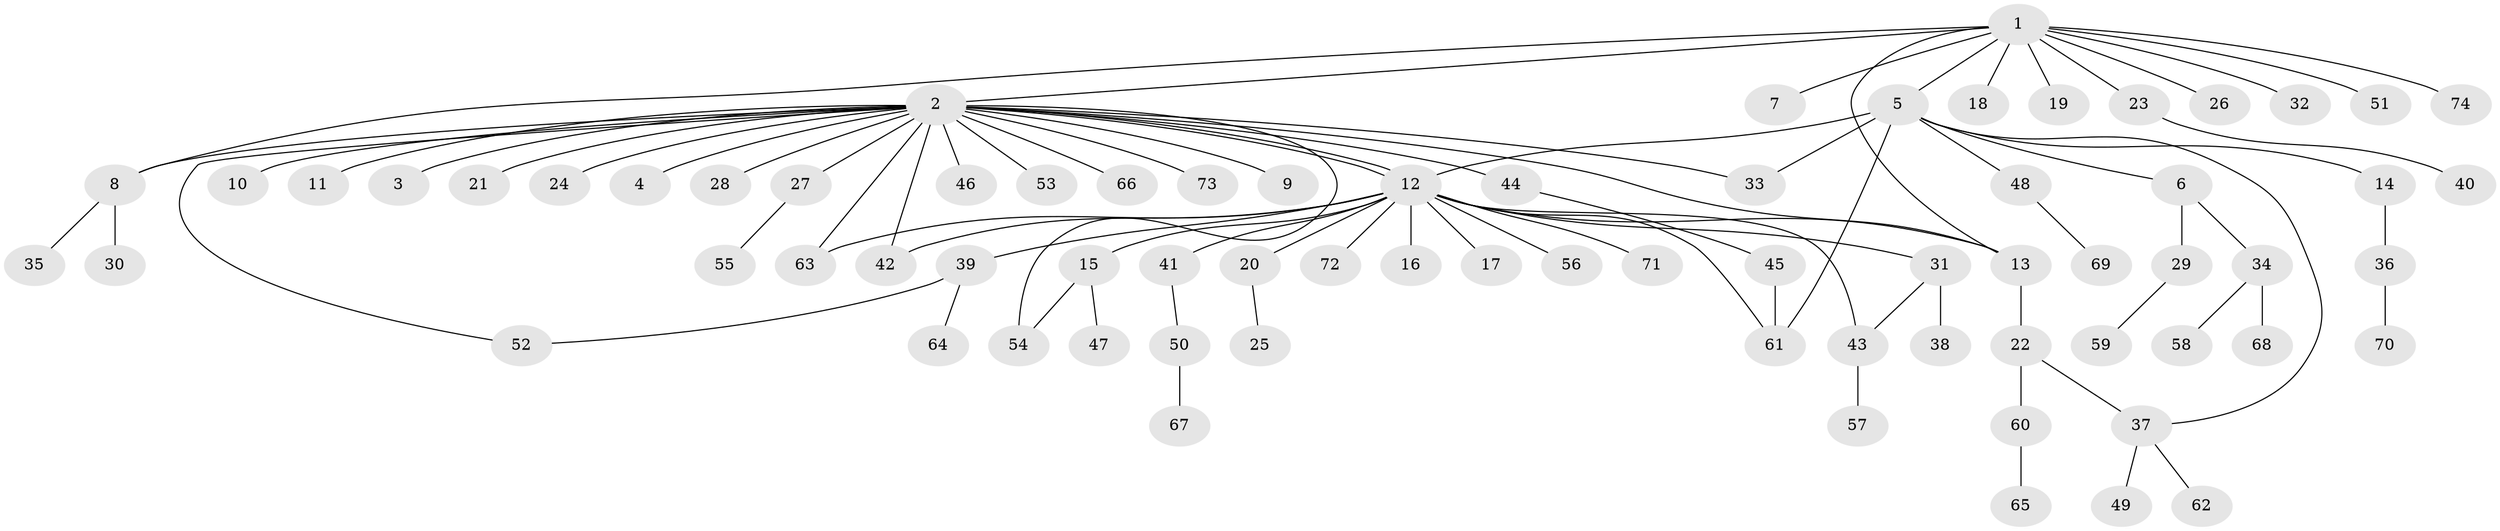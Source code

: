 // coarse degree distribution, {7: 0.03333333333333333, 4: 0.03333333333333333, 1: 0.6666666666666666, 18: 0.03333333333333333, 2: 0.16666666666666666, 11: 0.03333333333333333, 8: 0.03333333333333333}
// Generated by graph-tools (version 1.1) at 2025/36/03/04/25 23:36:49]
// undirected, 74 vertices, 87 edges
graph export_dot {
  node [color=gray90,style=filled];
  1;
  2;
  3;
  4;
  5;
  6;
  7;
  8;
  9;
  10;
  11;
  12;
  13;
  14;
  15;
  16;
  17;
  18;
  19;
  20;
  21;
  22;
  23;
  24;
  25;
  26;
  27;
  28;
  29;
  30;
  31;
  32;
  33;
  34;
  35;
  36;
  37;
  38;
  39;
  40;
  41;
  42;
  43;
  44;
  45;
  46;
  47;
  48;
  49;
  50;
  51;
  52;
  53;
  54;
  55;
  56;
  57;
  58;
  59;
  60;
  61;
  62;
  63;
  64;
  65;
  66;
  67;
  68;
  69;
  70;
  71;
  72;
  73;
  74;
  1 -- 2;
  1 -- 5;
  1 -- 7;
  1 -- 8;
  1 -- 13;
  1 -- 18;
  1 -- 19;
  1 -- 23;
  1 -- 26;
  1 -- 32;
  1 -- 51;
  1 -- 74;
  2 -- 3;
  2 -- 4;
  2 -- 8;
  2 -- 9;
  2 -- 10;
  2 -- 11;
  2 -- 12;
  2 -- 12;
  2 -- 13;
  2 -- 21;
  2 -- 24;
  2 -- 27;
  2 -- 28;
  2 -- 33;
  2 -- 42;
  2 -- 44;
  2 -- 46;
  2 -- 52;
  2 -- 53;
  2 -- 54;
  2 -- 63;
  2 -- 66;
  2 -- 73;
  5 -- 6;
  5 -- 12;
  5 -- 14;
  5 -- 33;
  5 -- 37;
  5 -- 48;
  5 -- 61;
  6 -- 29;
  6 -- 34;
  8 -- 30;
  8 -- 35;
  12 -- 13;
  12 -- 15;
  12 -- 16;
  12 -- 17;
  12 -- 20;
  12 -- 31;
  12 -- 39;
  12 -- 41;
  12 -- 42;
  12 -- 43;
  12 -- 56;
  12 -- 61;
  12 -- 63;
  12 -- 71;
  12 -- 72;
  13 -- 22;
  14 -- 36;
  15 -- 47;
  15 -- 54;
  20 -- 25;
  22 -- 37;
  22 -- 60;
  23 -- 40;
  27 -- 55;
  29 -- 59;
  31 -- 38;
  31 -- 43;
  34 -- 58;
  34 -- 68;
  36 -- 70;
  37 -- 49;
  37 -- 62;
  39 -- 52;
  39 -- 64;
  41 -- 50;
  43 -- 57;
  44 -- 45;
  45 -- 61;
  48 -- 69;
  50 -- 67;
  60 -- 65;
}
